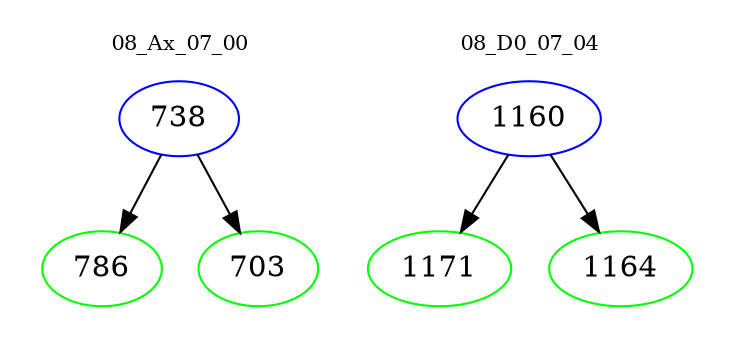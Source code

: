 digraph{
subgraph cluster_0 {
color = white
label = "08_Ax_07_00";
fontsize=10;
T0_738 [label="738", color="blue"]
T0_738 -> T0_786 [color="black"]
T0_786 [label="786", color="green"]
T0_738 -> T0_703 [color="black"]
T0_703 [label="703", color="green"]
}
subgraph cluster_1 {
color = white
label = "08_D0_07_04";
fontsize=10;
T1_1160 [label="1160", color="blue"]
T1_1160 -> T1_1171 [color="black"]
T1_1171 [label="1171", color="green"]
T1_1160 -> T1_1164 [color="black"]
T1_1164 [label="1164", color="green"]
}
}
